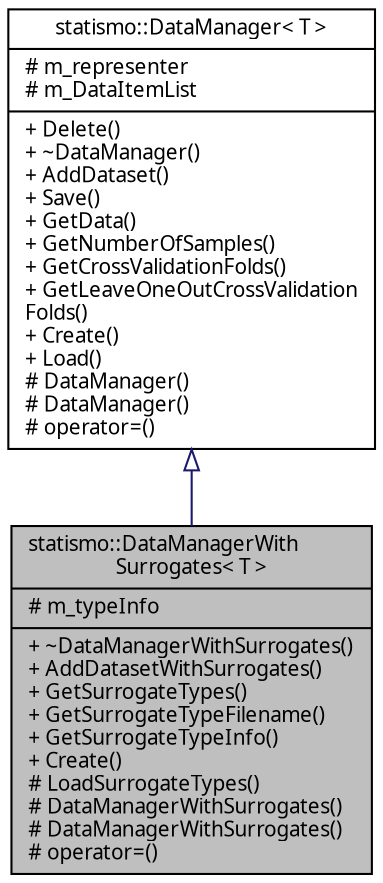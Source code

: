 digraph "statismo::DataManagerWithSurrogates&lt; T &gt;"
{
  edge [fontname="FreeSans.ttf",fontsize="10",labelfontname="FreeSans.ttf",labelfontsize="10"];
  node [fontname="FreeSans.ttf",fontsize="10",shape=record];
  Node1 [label="{statismo::DataManagerWith\lSurrogates\< T \>\n|# m_typeInfo\l|+ ~DataManagerWithSurrogates()\l+ AddDatasetWithSurrogates()\l+ GetSurrogateTypes()\l+ GetSurrogateTypeFilename()\l+ GetSurrogateTypeInfo()\l+ Create()\l# LoadSurrogateTypes()\l# DataManagerWithSurrogates()\l# DataManagerWithSurrogates()\l# operator=()\l}",height=0.2,width=0.4,color="black", fillcolor="grey75", style="filled" fontcolor="black"];
  Node2 -> Node1 [dir="back",color="midnightblue",fontsize="10",style="solid",arrowtail="onormal",fontname="FreeSans.ttf"];
  Node2 [label="{statismo::DataManager\< T \>\n|# m_representer\l# m_DataItemList\l|+ Delete()\l+ ~DataManager()\l+ AddDataset()\l+ Save()\l+ GetData()\l+ GetNumberOfSamples()\l+ GetCrossValidationFolds()\l+ GetLeaveOneOutCrossValidation\lFolds()\l+ Create()\l+ Load()\l# DataManager()\l# DataManager()\l# operator=()\l}",height=0.2,width=0.4,color="black", fillcolor="white", style="filled",URL="$classstatismo_1_1DataManager.html",tooltip="Manages Training and Test Data for building Statistical Models and provides functionality for Crossva..."];
}
